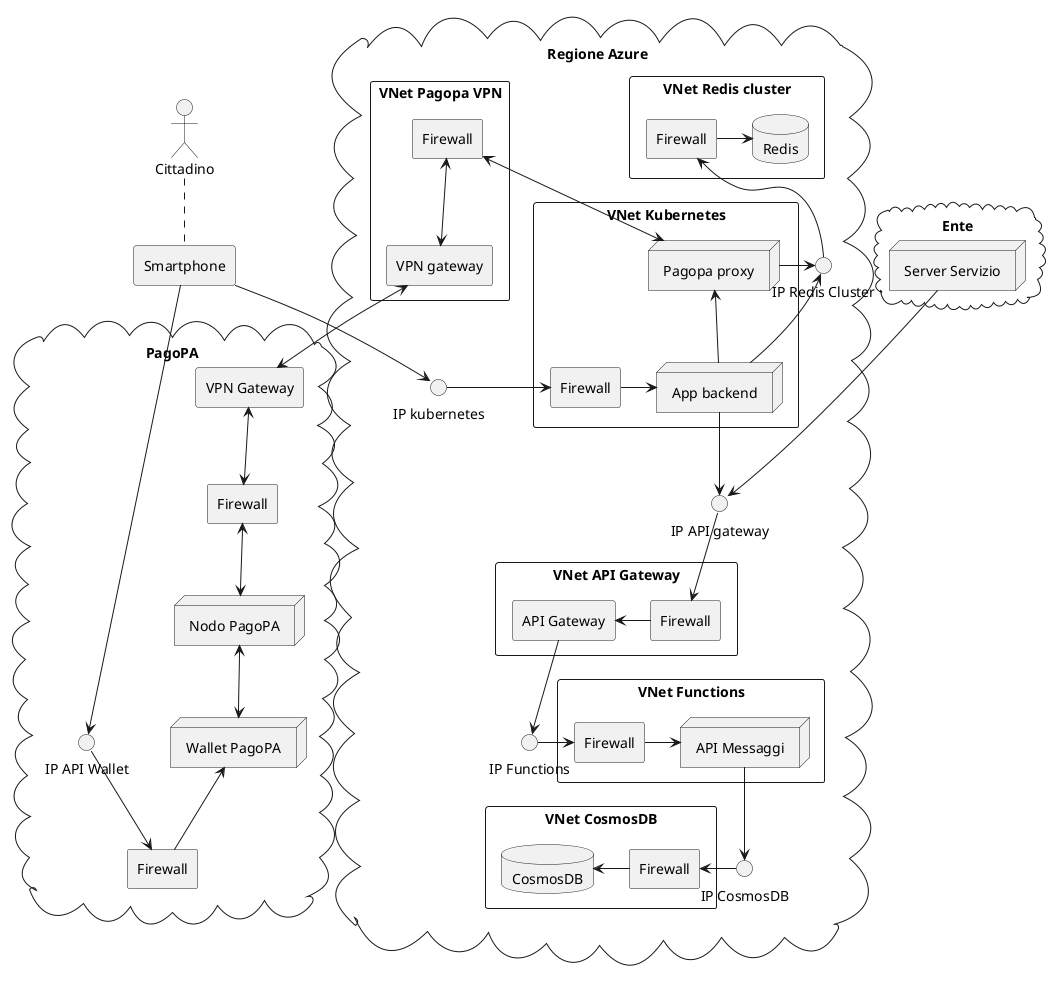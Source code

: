 @startuml

actor Cittadino

agent Smartphone

cloud "Regione Azure" {
  interface "IP kubernetes" as azureipk8s
  interface "IP API gateway" as azureipapigw
  interface "IP Functions" as azureipfunctions
  interface "IP CosmosDB" as azureipcosmos
  interface "IP Redis Cluster" as azureipredis

  rectangle "VNet API Gateway" {
    rectangle "Firewall" as azureapigwfw
    agent "API Gateway" as azureapigateway
  }

  rectangle "VNet Functions" {
    rectangle "Firewall" as azurefunctionsfw
    node "API Messaggi" as apimessaggi
  }

  rectangle "VNet Kubernetes" {
    rectangle "Firewall" as azurek8sfw
    node "App backend" as appbackend
    node "Pagopa proxy" as pagopaproxy
  }

  rectangle "VNet Pagopa VPN" {
    rectangle "Firewall" as azurevpnfw
    rectangle "VPN gateway" as azurevpngw
  }

  rectangle "VNet CosmosDB" {
    rectangle "Firewall" as azurecosmosfw
    database "CosmosDB" as dbcosmos
  }

  rectangle "VNet Redis cluster" {
    rectangle "Firewall" as azureredisfw
    database "Redis" as dbredis
  }

}

cloud "PagoPA" {
  interface "IP API Wallet" as pagopaipwallet
  rectangle "Firewall" as pagopawalletfw
  rectangle "VPN Gateway" as pagopavpngw
  rectangle "Firewall" as pagopavpnfw
  node "Wallet PagoPA" as pagopawallet
  node "Nodo PagoPA" as pagopanodo
}

cloud "Ente" {
  node "Server Servizio" as serviziovm
}


Cittadino .. Smartphone

' Smartphone -> backend
Smartphone --> azureipk8s
azureipk8s -r-> azurek8sfw
azurek8sfw -r-> appbackend
appbackend -up-> azureipredis
azureipredis -u-> azureredisfw
azureredisfw -r-> dbredis
appbackend -u-> pagopaproxy
pagopaproxy -r-> azureipredis
' pagopaproxy -> pagopa
pagopaproxy <-u-> azurevpnfw
azurevpnfw <-d-> azurevpngw
azurevpngw <--> pagopavpngw

' Smartphone -> pagopa
Smartphone --> pagopaipwallet
pagopaipwallet -d-> pagopawalletfw
pagopawalletfw -u-> pagopawallet
pagopawallet <-u-> pagopanodo
pagopavpngw <-d-> pagopavpnfw
pagopavpnfw <-d-> pagopanodo

' Servizio ente / backend -> API GW
serviziovm -down--> azureipapigw
azureipapigw -d-> azureapigwfw
azureapigwfw -l-> azureapigateway
appbackend --> azureipapigw

' API GW -> functions
azureapigateway -d-> azureipfunctions
azureipfunctions -r-> azurefunctionsfw
azurefunctionsfw -r-> apimessaggi

' Functions -> cosmos
apimessaggi -d-> azureipcosmos
azureipcosmos -r-> azurecosmosfw
azurecosmosfw -l-> dbcosmos

@enduml